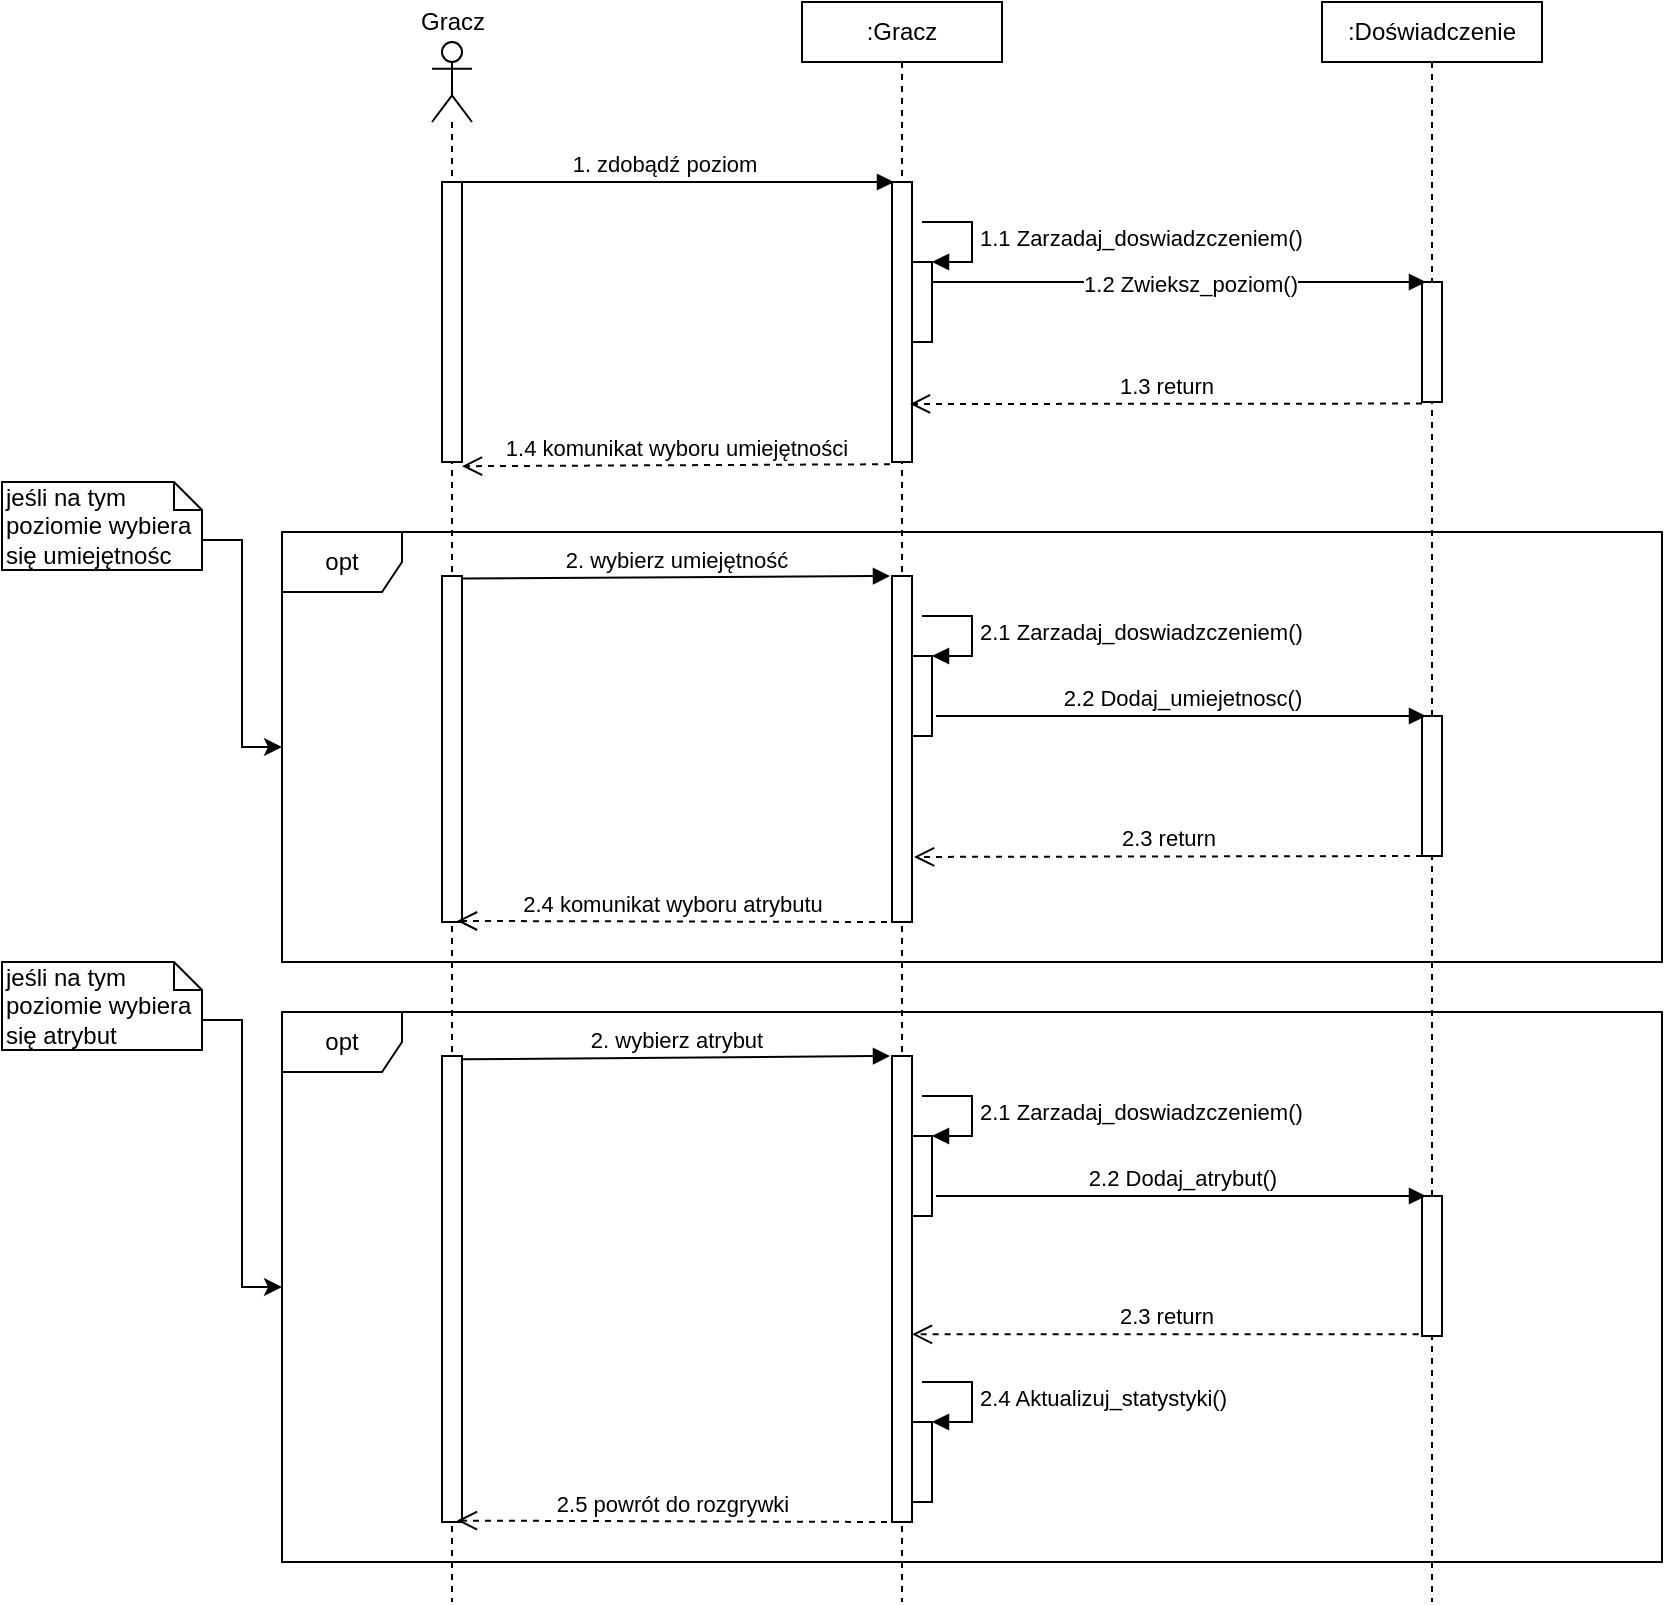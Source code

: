 <mxfile version="13.2.1" type="device"><diagram id="a3GAFEoU05tAXXjyx0DX" name="Page-1"><mxGraphModel dx="1249" dy="880" grid="1" gridSize="10" guides="1" tooltips="1" connect="1" arrows="1" fold="1" page="1" pageScale="1" pageWidth="1600" pageHeight="900" math="0" shadow="0"><root><mxCell id="0"/><mxCell id="1" parent="0"/><mxCell id="1UsTXFcu-ht5d5yH8P30-45" value="opt" style="shape=umlFrame;whiteSpace=wrap;html=1;" vertex="1" parent="1"><mxGeometry x="210" y="545" width="690" height="275" as="geometry"/></mxCell><mxCell id="1UsTXFcu-ht5d5yH8P30-26" value="opt" style="shape=umlFrame;whiteSpace=wrap;html=1;" vertex="1" parent="1"><mxGeometry x="210" y="305" width="690" height="215" as="geometry"/></mxCell><mxCell id="1UsTXFcu-ht5d5yH8P30-2" value=":Doświadczenie" style="shape=umlLifeline;perimeter=lifelinePerimeter;whiteSpace=wrap;html=1;container=1;collapsible=0;recursiveResize=0;outlineConnect=0;size=30;" vertex="1" parent="1"><mxGeometry x="730" y="40" width="110" height="800" as="geometry"/></mxCell><mxCell id="1UsTXFcu-ht5d5yH8P30-12" value="" style="html=1;points=[];perimeter=orthogonalPerimeter;" vertex="1" parent="1UsTXFcu-ht5d5yH8P30-2"><mxGeometry x="50" y="140" width="10" height="60" as="geometry"/></mxCell><mxCell id="1UsTXFcu-ht5d5yH8P30-38" value="" style="html=1;points=[];perimeter=orthogonalPerimeter;" vertex="1" parent="1UsTXFcu-ht5d5yH8P30-2"><mxGeometry x="50" y="357" width="10" height="70" as="geometry"/></mxCell><mxCell id="1UsTXFcu-ht5d5yH8P30-7" value="" style="shape=umlLifeline;participant=umlActor;perimeter=lifelinePerimeter;whiteSpace=wrap;html=1;container=1;collapsible=0;recursiveResize=0;verticalAlign=top;spacingTop=36;labelBackgroundColor=#ffffff;outlineConnect=0;" vertex="1" parent="1"><mxGeometry x="285" y="60" width="20" height="780" as="geometry"/></mxCell><mxCell id="1UsTXFcu-ht5d5yH8P30-9" value="" style="html=1;points=[];perimeter=orthogonalPerimeter;" vertex="1" parent="1UsTXFcu-ht5d5yH8P30-7"><mxGeometry x="5" y="70" width="10" height="140" as="geometry"/></mxCell><mxCell id="1UsTXFcu-ht5d5yH8P30-24" value="" style="html=1;points=[];perimeter=orthogonalPerimeter;" vertex="1" parent="1UsTXFcu-ht5d5yH8P30-7"><mxGeometry x="5" y="267" width="10" height="173" as="geometry"/></mxCell><mxCell id="1UsTXFcu-ht5d5yH8P30-8" value="Gracz" style="text;html=1;align=center;verticalAlign=middle;resizable=0;points=[];autosize=1;" vertex="1" parent="1"><mxGeometry x="270" y="40" width="50" height="20" as="geometry"/></mxCell><mxCell id="1UsTXFcu-ht5d5yH8P30-13" value="1. zdobądź poziom" style="html=1;verticalAlign=bottom;endArrow=block;" edge="1" parent="1" source="1UsTXFcu-ht5d5yH8P30-9"><mxGeometry x="-0.071" width="80" relative="1" as="geometry"><mxPoint x="265" y="130" as="sourcePoint"/><mxPoint x="516" y="130" as="targetPoint"/><Array as="points"><mxPoint x="310" y="130"/><mxPoint x="320" y="130"/></Array><mxPoint as="offset"/></mxGeometry></mxCell><mxCell id="1UsTXFcu-ht5d5yH8P30-17" value=":Gracz" style="shape=umlLifeline;perimeter=lifelinePerimeter;whiteSpace=wrap;html=1;container=1;collapsible=0;recursiveResize=0;outlineConnect=0;size=30;" vertex="1" parent="1"><mxGeometry x="470" y="40" width="100" height="800" as="geometry"/></mxCell><mxCell id="1UsTXFcu-ht5d5yH8P30-18" value="" style="html=1;points=[];perimeter=orthogonalPerimeter;" vertex="1" parent="1UsTXFcu-ht5d5yH8P30-17"><mxGeometry x="45" y="90" width="10" height="140" as="geometry"/></mxCell><mxCell id="1UsTXFcu-ht5d5yH8P30-19" value="" style="html=1;points=[];perimeter=orthogonalPerimeter;" vertex="1" parent="1UsTXFcu-ht5d5yH8P30-17"><mxGeometry x="55" y="130" width="10" height="40" as="geometry"/></mxCell><mxCell id="1UsTXFcu-ht5d5yH8P30-20" value="1.1 Zarzadaj_doswiadzczeniem()" style="edgeStyle=orthogonalEdgeStyle;html=1;align=left;spacingLeft=2;endArrow=block;rounded=0;entryX=1;entryY=0;" edge="1" target="1UsTXFcu-ht5d5yH8P30-19" parent="1UsTXFcu-ht5d5yH8P30-17"><mxGeometry x="-0.231" y="-8" relative="1" as="geometry"><mxPoint x="60" y="110" as="sourcePoint"/><Array as="points"><mxPoint x="85" y="110"/></Array><mxPoint x="8" y="8" as="offset"/></mxGeometry></mxCell><mxCell id="1UsTXFcu-ht5d5yH8P30-25" value="" style="html=1;points=[];perimeter=orthogonalPerimeter;" vertex="1" parent="1UsTXFcu-ht5d5yH8P30-17"><mxGeometry x="45" y="287" width="10" height="173" as="geometry"/></mxCell><mxCell id="1UsTXFcu-ht5d5yH8P30-36" value="" style="html=1;points=[];perimeter=orthogonalPerimeter;" vertex="1" parent="1UsTXFcu-ht5d5yH8P30-17"><mxGeometry x="55" y="327" width="10" height="40" as="geometry"/></mxCell><mxCell id="1UsTXFcu-ht5d5yH8P30-37" value="2.1 Zarzadaj_doswiadzczeniem()" style="edgeStyle=orthogonalEdgeStyle;html=1;align=left;spacingLeft=2;endArrow=block;rounded=0;entryX=1;entryY=0;" edge="1" target="1UsTXFcu-ht5d5yH8P30-36" parent="1UsTXFcu-ht5d5yH8P30-17"><mxGeometry relative="1" as="geometry"><mxPoint x="60" y="307" as="sourcePoint"/><Array as="points"><mxPoint x="85" y="307"/></Array></mxGeometry></mxCell><mxCell id="1UsTXFcu-ht5d5yH8P30-21" value="&lt;span style=&quot;text-align: left&quot;&gt;1.2 Zwieksz_poziom()&lt;/span&gt;" style="html=1;verticalAlign=bottom;endArrow=block;entryX=0.2;entryY=0;entryDx=0;entryDy=0;entryPerimeter=0;" edge="1" parent="1" source="1UsTXFcu-ht5d5yH8P30-19" target="1UsTXFcu-ht5d5yH8P30-12"><mxGeometry x="0.364" y="-41" width="80" relative="1" as="geometry"><mxPoint x="570" y="189.5" as="sourcePoint"/><mxPoint x="650" y="190" as="targetPoint"/><Array as="points"><mxPoint x="700" y="180"/></Array><mxPoint x="-40" y="-31" as="offset"/></mxGeometry></mxCell><mxCell id="1UsTXFcu-ht5d5yH8P30-22" value="1.3 return" style="html=1;verticalAlign=bottom;endArrow=open;dashed=1;endSize=8;exitX=0;exitY=1.013;exitDx=0;exitDy=0;exitPerimeter=0;" edge="1" parent="1" source="1UsTXFcu-ht5d5yH8P30-12"><mxGeometry relative="1" as="geometry"><mxPoint x="650" y="260" as="sourcePoint"/><mxPoint x="524" y="241" as="targetPoint"/></mxGeometry></mxCell><mxCell id="1UsTXFcu-ht5d5yH8P30-23" value="1.4 komunikat wyboru umiejętności" style="html=1;verticalAlign=bottom;endArrow=open;dashed=1;endSize=8;exitX=-0.1;exitY=1.008;exitDx=0;exitDy=0;exitPerimeter=0;entryX=1;entryY=1.015;entryDx=0;entryDy=0;entryPerimeter=0;" edge="1" parent="1" source="1UsTXFcu-ht5d5yH8P30-18" target="1UsTXFcu-ht5d5yH8P30-9"><mxGeometry relative="1" as="geometry"><mxPoint x="470" y="250" as="sourcePoint"/><mxPoint x="390" y="250" as="targetPoint"/></mxGeometry></mxCell><mxCell id="1UsTXFcu-ht5d5yH8P30-31" style="edgeStyle=orthogonalEdgeStyle;rounded=0;orthogonalLoop=1;jettySize=auto;html=1;exitX=0;exitY=0;exitDx=100;exitDy=29;exitPerimeter=0;" edge="1" parent="1" source="1UsTXFcu-ht5d5yH8P30-27" target="1UsTXFcu-ht5d5yH8P30-26"><mxGeometry relative="1" as="geometry"/></mxCell><mxCell id="1UsTXFcu-ht5d5yH8P30-27" value="&lt;span style=&quot;text-align: center&quot;&gt;jeśli na tym poziomie wybiera się umiejętnośc&lt;/span&gt;" style="shape=note;whiteSpace=wrap;html=1;size=14;verticalAlign=top;align=left;spacingTop=-6;" vertex="1" parent="1"><mxGeometry x="70" y="280" width="100" height="44" as="geometry"/></mxCell><mxCell id="1UsTXFcu-ht5d5yH8P30-33" value="2. wybierz umiejętność" style="html=1;verticalAlign=bottom;endArrow=block;exitX=1;exitY=0.007;exitDx=0;exitDy=0;exitPerimeter=0;entryX=-0.1;entryY=0;entryDx=0;entryDy=0;entryPerimeter=0;" edge="1" parent="1" source="1UsTXFcu-ht5d5yH8P30-24" target="1UsTXFcu-ht5d5yH8P30-25"><mxGeometry width="80" relative="1" as="geometry"><mxPoint x="370" y="337" as="sourcePoint"/><mxPoint x="450" y="337" as="targetPoint"/></mxGeometry></mxCell><mxCell id="1UsTXFcu-ht5d5yH8P30-39" value="2.2 Dodaj_umiejetnosc()" style="html=1;verticalAlign=bottom;endArrow=block;entryX=0.2;entryY=0;entryDx=0;entryDy=0;entryPerimeter=0;exitX=1.2;exitY=0.75;exitDx=0;exitDy=0;exitPerimeter=0;" edge="1" parent="1" source="1UsTXFcu-ht5d5yH8P30-36" target="1UsTXFcu-ht5d5yH8P30-38"><mxGeometry width="80" relative="1" as="geometry"><mxPoint x="538" y="397" as="sourcePoint"/><mxPoint x="660" y="397" as="targetPoint"/></mxGeometry></mxCell><mxCell id="1UsTXFcu-ht5d5yH8P30-43" value="2.3 return" style="html=1;verticalAlign=bottom;endArrow=open;dashed=1;endSize=8;entryX=1.1;entryY=0.812;entryDx=0;entryDy=0;entryPerimeter=0;" edge="1" parent="1" source="1UsTXFcu-ht5d5yH8P30-38" target="1UsTXFcu-ht5d5yH8P30-25"><mxGeometry relative="1" as="geometry"><mxPoint x="690" y="497" as="sourcePoint"/><mxPoint x="610" y="497" as="targetPoint"/></mxGeometry></mxCell><mxCell id="1UsTXFcu-ht5d5yH8P30-44" value="2.4 komunikat wyboru atrybutu" style="html=1;verticalAlign=bottom;endArrow=open;dashed=1;endSize=8;exitX=-0.25;exitY=1;exitDx=0;exitDy=0;exitPerimeter=0;entryX=0.75;entryY=0.997;entryDx=0;entryDy=0;entryPerimeter=0;" edge="1" parent="1" source="1UsTXFcu-ht5d5yH8P30-25" target="1UsTXFcu-ht5d5yH8P30-24"><mxGeometry relative="1" as="geometry"><mxPoint x="460" y="497" as="sourcePoint"/><mxPoint x="380" y="497" as="targetPoint"/></mxGeometry></mxCell><mxCell id="1UsTXFcu-ht5d5yH8P30-46" value="" style="html=1;points=[];perimeter=orthogonalPerimeter;" vertex="1" parent="1"><mxGeometry x="780" y="637" width="10" height="70" as="geometry"/></mxCell><mxCell id="1UsTXFcu-ht5d5yH8P30-47" value="" style="html=1;points=[];perimeter=orthogonalPerimeter;" vertex="1" parent="1"><mxGeometry x="290" y="567" width="10" height="233" as="geometry"/></mxCell><mxCell id="1UsTXFcu-ht5d5yH8P30-48" value="" style="html=1;points=[];perimeter=orthogonalPerimeter;" vertex="1" parent="1"><mxGeometry x="515" y="567" width="10" height="233" as="geometry"/></mxCell><mxCell id="1UsTXFcu-ht5d5yH8P30-49" value="" style="html=1;points=[];perimeter=orthogonalPerimeter;" vertex="1" parent="1"><mxGeometry x="525" y="607" width="10" height="40" as="geometry"/></mxCell><mxCell id="1UsTXFcu-ht5d5yH8P30-50" value="2.1 Zarzadaj_doswiadzczeniem()" style="edgeStyle=orthogonalEdgeStyle;html=1;align=left;spacingLeft=2;endArrow=block;rounded=0;entryX=1;entryY=0;" edge="1" parent="1" target="1UsTXFcu-ht5d5yH8P30-49"><mxGeometry relative="1" as="geometry"><mxPoint x="530" y="587" as="sourcePoint"/><Array as="points"><mxPoint x="555" y="587"/></Array></mxGeometry></mxCell><mxCell id="1UsTXFcu-ht5d5yH8P30-51" style="edgeStyle=orthogonalEdgeStyle;rounded=0;orthogonalLoop=1;jettySize=auto;html=1;exitX=0;exitY=0;exitDx=100;exitDy=29;exitPerimeter=0;" edge="1" parent="1" source="1UsTXFcu-ht5d5yH8P30-52" target="1UsTXFcu-ht5d5yH8P30-45"><mxGeometry relative="1" as="geometry"/></mxCell><mxCell id="1UsTXFcu-ht5d5yH8P30-52" value="&lt;span style=&quot;text-align: center&quot;&gt;jeśli na tym poziomie wybiera się atrybut&lt;/span&gt;" style="shape=note;whiteSpace=wrap;html=1;size=14;verticalAlign=top;align=left;spacingTop=-6;" vertex="1" parent="1"><mxGeometry x="70" y="520" width="100" height="44" as="geometry"/></mxCell><mxCell id="1UsTXFcu-ht5d5yH8P30-53" value="2. wybierz atrybut" style="html=1;verticalAlign=bottom;endArrow=block;exitX=1;exitY=0.007;exitDx=0;exitDy=0;exitPerimeter=0;entryX=-0.1;entryY=0;entryDx=0;entryDy=0;entryPerimeter=0;" edge="1" parent="1" source="1UsTXFcu-ht5d5yH8P30-47" target="1UsTXFcu-ht5d5yH8P30-48"><mxGeometry width="80" relative="1" as="geometry"><mxPoint x="370" y="577" as="sourcePoint"/><mxPoint x="450" y="577" as="targetPoint"/></mxGeometry></mxCell><mxCell id="1UsTXFcu-ht5d5yH8P30-54" value="2.2 Dodaj_atrybut()" style="html=1;verticalAlign=bottom;endArrow=block;entryX=0.2;entryY=0;entryDx=0;entryDy=0;entryPerimeter=0;exitX=1.2;exitY=0.75;exitDx=0;exitDy=0;exitPerimeter=0;" edge="1" parent="1" source="1UsTXFcu-ht5d5yH8P30-49" target="1UsTXFcu-ht5d5yH8P30-46"><mxGeometry width="80" relative="1" as="geometry"><mxPoint x="538" y="637" as="sourcePoint"/><mxPoint x="660" y="637" as="targetPoint"/></mxGeometry></mxCell><mxCell id="1UsTXFcu-ht5d5yH8P30-55" value="2.3 return" style="html=1;verticalAlign=bottom;endArrow=open;dashed=1;endSize=8;exitX=-0.167;exitY=0.988;exitDx=0;exitDy=0;exitPerimeter=0;" edge="1" parent="1" source="1UsTXFcu-ht5d5yH8P30-46" target="1UsTXFcu-ht5d5yH8P30-48"><mxGeometry relative="1" as="geometry"><mxPoint x="690" y="737" as="sourcePoint"/><mxPoint x="610" y="737" as="targetPoint"/></mxGeometry></mxCell><mxCell id="1UsTXFcu-ht5d5yH8P30-56" value="2.5 powrót do rozgrywki" style="html=1;verticalAlign=bottom;endArrow=open;dashed=1;endSize=8;exitX=-0.25;exitY=1;exitDx=0;exitDy=0;exitPerimeter=0;entryX=0.75;entryY=0.997;entryDx=0;entryDy=0;entryPerimeter=0;" edge="1" parent="1" source="1UsTXFcu-ht5d5yH8P30-48" target="1UsTXFcu-ht5d5yH8P30-47"><mxGeometry relative="1" as="geometry"><mxPoint x="460" y="737" as="sourcePoint"/><mxPoint x="380" y="737" as="targetPoint"/></mxGeometry></mxCell><mxCell id="1UsTXFcu-ht5d5yH8P30-57" value="" style="html=1;points=[];perimeter=orthogonalPerimeter;" vertex="1" parent="1"><mxGeometry x="525" y="750" width="10" height="40" as="geometry"/></mxCell><mxCell id="1UsTXFcu-ht5d5yH8P30-58" value="2.4 Aktualizuj_statystyki()" style="edgeStyle=orthogonalEdgeStyle;html=1;align=left;spacingLeft=2;endArrow=block;rounded=0;entryX=1;entryY=0;" edge="1" target="1UsTXFcu-ht5d5yH8P30-57" parent="1"><mxGeometry relative="1" as="geometry"><mxPoint x="530" y="730" as="sourcePoint"/><Array as="points"><mxPoint x="555" y="730"/></Array></mxGeometry></mxCell></root></mxGraphModel></diagram></mxfile>